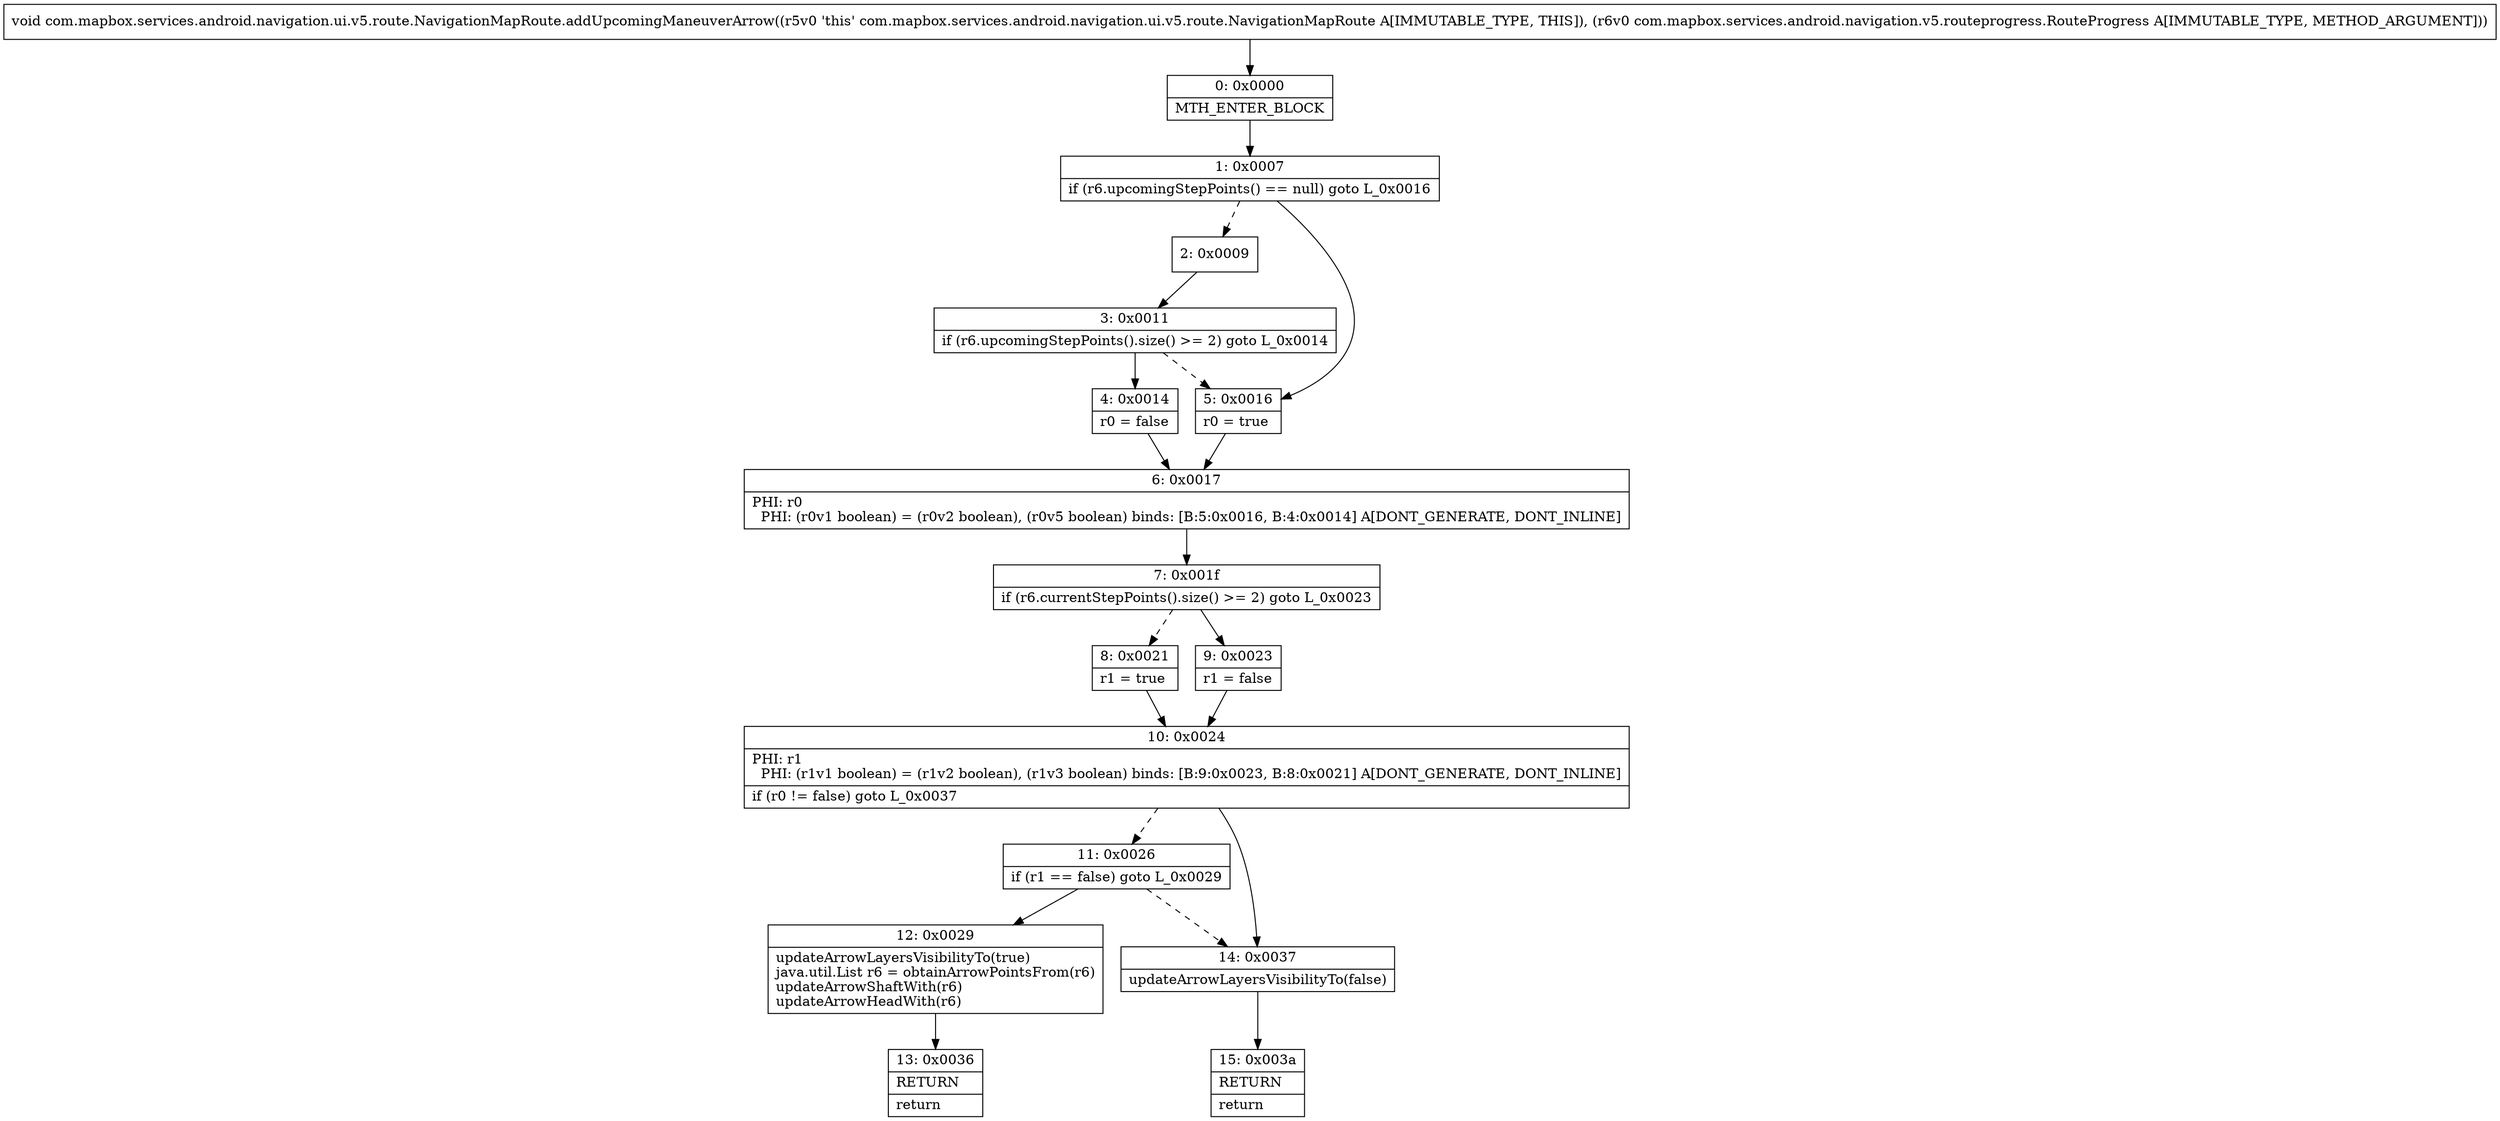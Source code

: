 digraph "CFG forcom.mapbox.services.android.navigation.ui.v5.route.NavigationMapRoute.addUpcomingManeuverArrow(Lcom\/mapbox\/services\/android\/navigation\/v5\/routeprogress\/RouteProgress;)V" {
Node_0 [shape=record,label="{0\:\ 0x0000|MTH_ENTER_BLOCK\l}"];
Node_1 [shape=record,label="{1\:\ 0x0007|if (r6.upcomingStepPoints() == null) goto L_0x0016\l}"];
Node_2 [shape=record,label="{2\:\ 0x0009}"];
Node_3 [shape=record,label="{3\:\ 0x0011|if (r6.upcomingStepPoints().size() \>= 2) goto L_0x0014\l}"];
Node_4 [shape=record,label="{4\:\ 0x0014|r0 = false\l}"];
Node_5 [shape=record,label="{5\:\ 0x0016|r0 = true\l}"];
Node_6 [shape=record,label="{6\:\ 0x0017|PHI: r0 \l  PHI: (r0v1 boolean) = (r0v2 boolean), (r0v5 boolean) binds: [B:5:0x0016, B:4:0x0014] A[DONT_GENERATE, DONT_INLINE]\l}"];
Node_7 [shape=record,label="{7\:\ 0x001f|if (r6.currentStepPoints().size() \>= 2) goto L_0x0023\l}"];
Node_8 [shape=record,label="{8\:\ 0x0021|r1 = true\l}"];
Node_9 [shape=record,label="{9\:\ 0x0023|r1 = false\l}"];
Node_10 [shape=record,label="{10\:\ 0x0024|PHI: r1 \l  PHI: (r1v1 boolean) = (r1v2 boolean), (r1v3 boolean) binds: [B:9:0x0023, B:8:0x0021] A[DONT_GENERATE, DONT_INLINE]\l|if (r0 != false) goto L_0x0037\l}"];
Node_11 [shape=record,label="{11\:\ 0x0026|if (r1 == false) goto L_0x0029\l}"];
Node_12 [shape=record,label="{12\:\ 0x0029|updateArrowLayersVisibilityTo(true)\ljava.util.List r6 = obtainArrowPointsFrom(r6)\lupdateArrowShaftWith(r6)\lupdateArrowHeadWith(r6)\l}"];
Node_13 [shape=record,label="{13\:\ 0x0036|RETURN\l|return\l}"];
Node_14 [shape=record,label="{14\:\ 0x0037|updateArrowLayersVisibilityTo(false)\l}"];
Node_15 [shape=record,label="{15\:\ 0x003a|RETURN\l|return\l}"];
MethodNode[shape=record,label="{void com.mapbox.services.android.navigation.ui.v5.route.NavigationMapRoute.addUpcomingManeuverArrow((r5v0 'this' com.mapbox.services.android.navigation.ui.v5.route.NavigationMapRoute A[IMMUTABLE_TYPE, THIS]), (r6v0 com.mapbox.services.android.navigation.v5.routeprogress.RouteProgress A[IMMUTABLE_TYPE, METHOD_ARGUMENT])) }"];
MethodNode -> Node_0;
Node_0 -> Node_1;
Node_1 -> Node_2[style=dashed];
Node_1 -> Node_5;
Node_2 -> Node_3;
Node_3 -> Node_4;
Node_3 -> Node_5[style=dashed];
Node_4 -> Node_6;
Node_5 -> Node_6;
Node_6 -> Node_7;
Node_7 -> Node_8[style=dashed];
Node_7 -> Node_9;
Node_8 -> Node_10;
Node_9 -> Node_10;
Node_10 -> Node_11[style=dashed];
Node_10 -> Node_14;
Node_11 -> Node_12;
Node_11 -> Node_14[style=dashed];
Node_12 -> Node_13;
Node_14 -> Node_15;
}

